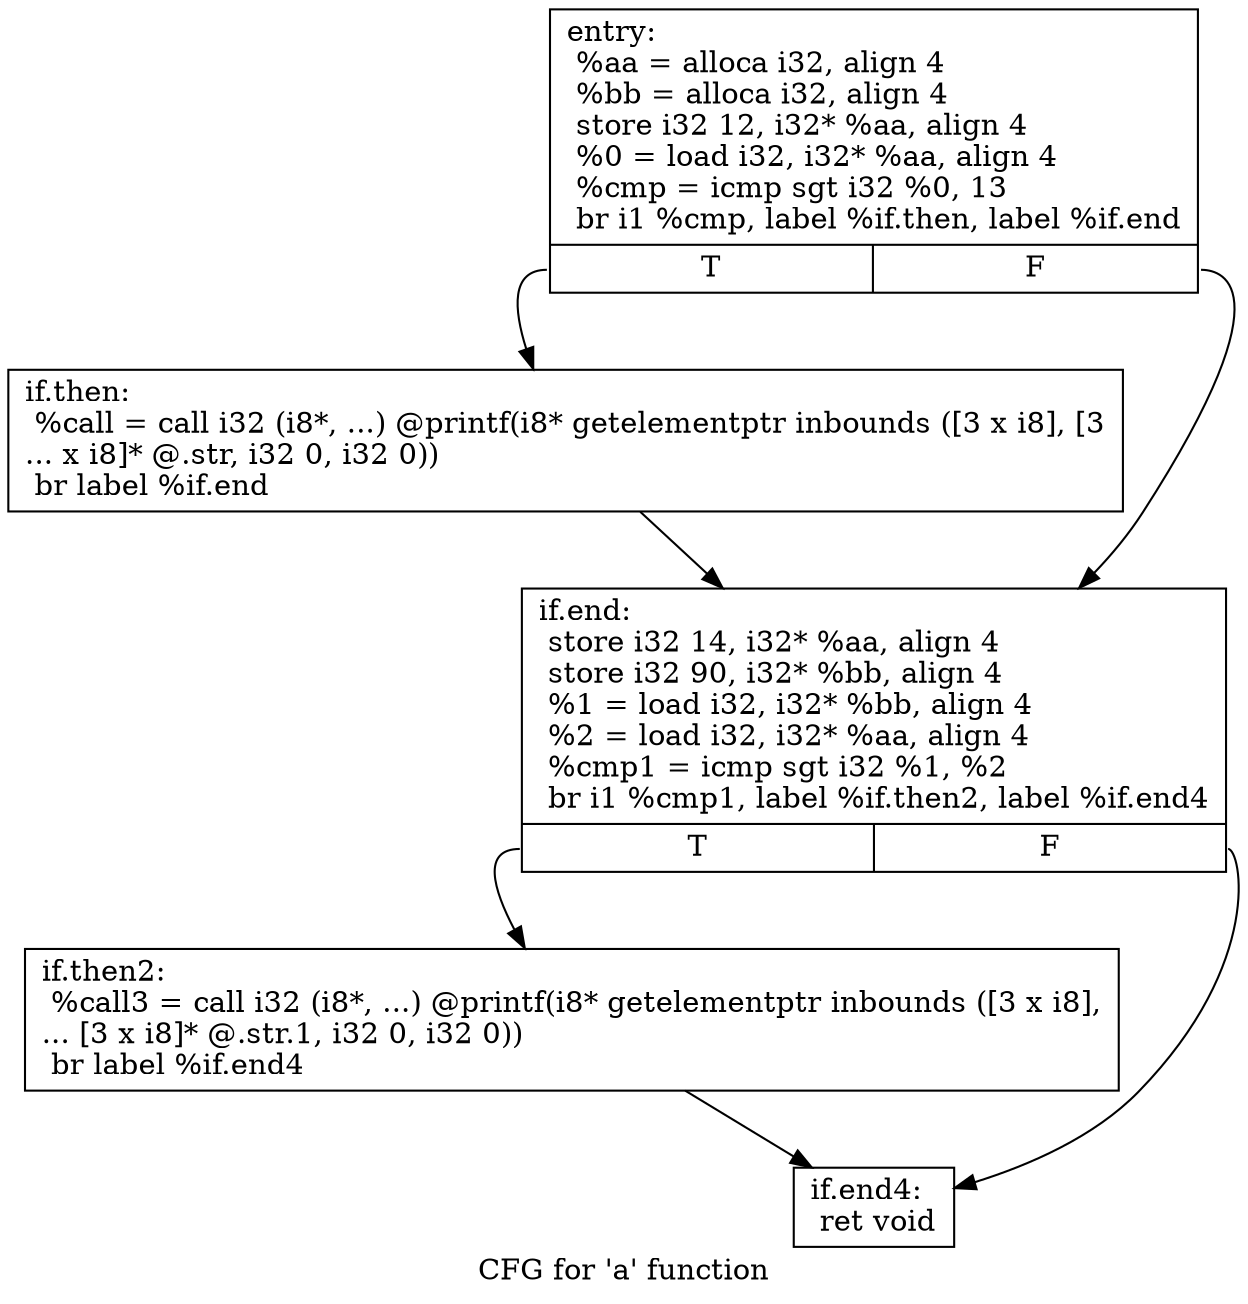 digraph "CFG for 'a' function" {
	label="CFG for 'a' function";

	Node0x67139a0 [shape=record,label="{entry:\l  %aa = alloca i32, align 4\l  %bb = alloca i32, align 4\l  store i32 12, i32* %aa, align 4\l  %0 = load i32, i32* %aa, align 4\l  %cmp = icmp sgt i32 %0, 13\l  br i1 %cmp, label %if.then, label %if.end\l|{<s0>T|<s1>F}}"];
	Node0x67139a0:s0 -> Node0x673e2c0;
	Node0x67139a0:s1 -> Node0x673e390;
	Node0x673e2c0 [shape=record,label="{if.then:                                          \l  %call = call i32 (i8*, ...) @printf(i8* getelementptr inbounds ([3 x i8], [3\l... x i8]* @.str, i32 0, i32 0))\l  br label %if.end\l}"];
	Node0x673e2c0 -> Node0x673e390;
	Node0x673e390 [shape=record,label="{if.end:                                           \l  store i32 14, i32* %aa, align 4\l  store i32 90, i32* %bb, align 4\l  %1 = load i32, i32* %bb, align 4\l  %2 = load i32, i32* %aa, align 4\l  %cmp1 = icmp sgt i32 %1, %2\l  br i1 %cmp1, label %if.then2, label %if.end4\l|{<s0>T|<s1>F}}"];
	Node0x673e390:s0 -> Node0x673ec60;
	Node0x673e390:s1 -> Node0x673ed40;
	Node0x673ec60 [shape=record,label="{if.then2:                                         \l  %call3 = call i32 (i8*, ...) @printf(i8* getelementptr inbounds ([3 x i8],\l... [3 x i8]* @.str.1, i32 0, i32 0))\l  br label %if.end4\l}"];
	Node0x673ec60 -> Node0x673ed40;
	Node0x673ed40 [shape=record,label="{if.end4:                                          \l  ret void\l}"];
}
